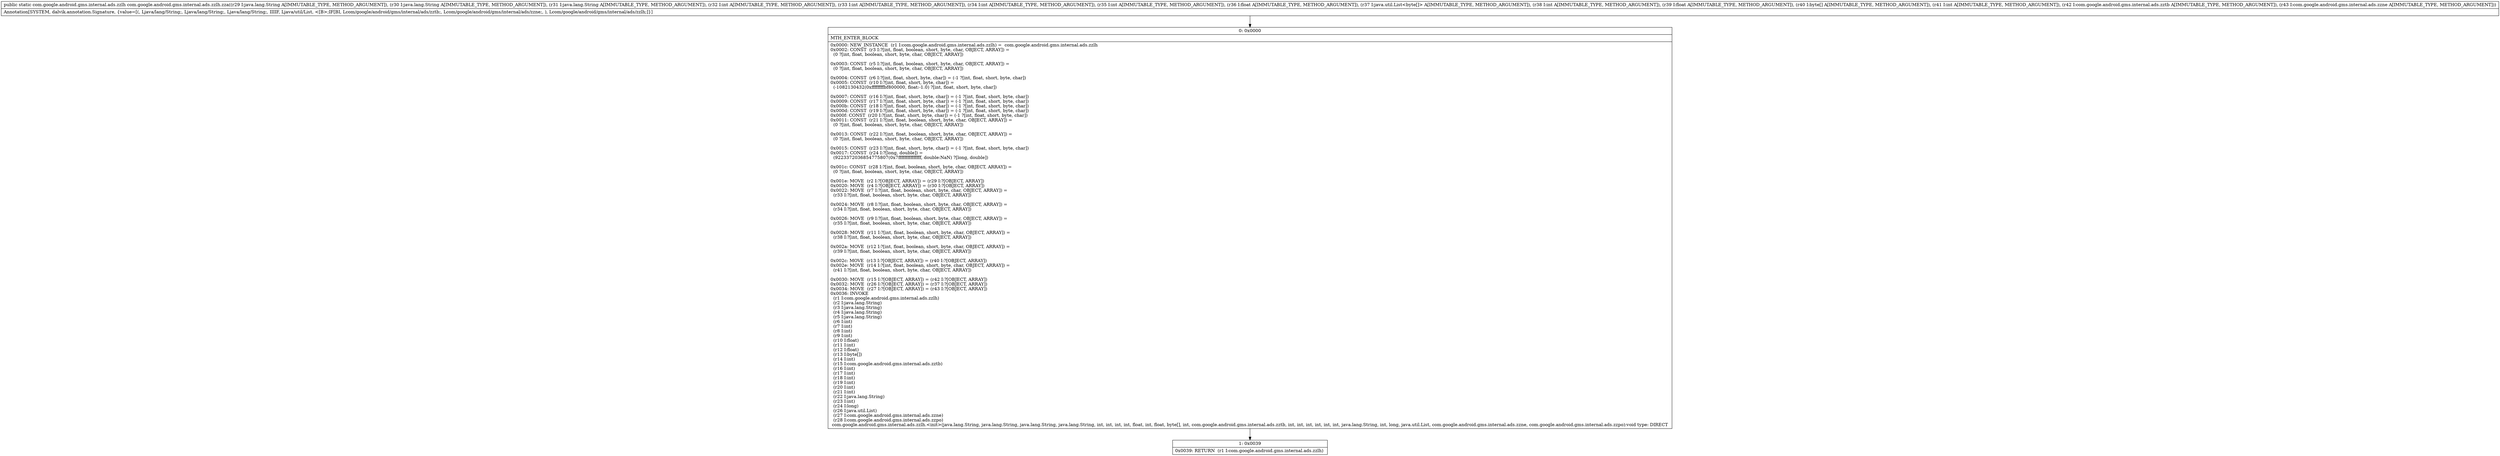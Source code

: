 digraph "CFG forcom.google.android.gms.internal.ads.zzlh.zza(Ljava\/lang\/String;Ljava\/lang\/String;Ljava\/lang\/String;IIIIFLjava\/util\/List;IF[BILcom\/google\/android\/gms\/internal\/ads\/zztb;Lcom\/google\/android\/gms\/internal\/ads\/zzne;)Lcom\/google\/android\/gms\/internal\/ads\/zzlh;" {
Node_0 [shape=record,label="{0\:\ 0x0000|MTH_ENTER_BLOCK\l|0x0000: NEW_INSTANCE  (r1 I:com.google.android.gms.internal.ads.zzlh) =  com.google.android.gms.internal.ads.zzlh \l0x0002: CONST  (r3 I:?[int, float, boolean, short, byte, char, OBJECT, ARRAY]) = \l  (0 ?[int, float, boolean, short, byte, char, OBJECT, ARRAY])\l \l0x0003: CONST  (r5 I:?[int, float, boolean, short, byte, char, OBJECT, ARRAY]) = \l  (0 ?[int, float, boolean, short, byte, char, OBJECT, ARRAY])\l \l0x0004: CONST  (r6 I:?[int, float, short, byte, char]) = (\-1 ?[int, float, short, byte, char]) \l0x0005: CONST  (r10 I:?[int, float, short, byte, char]) = \l  (\-1082130432(0xffffffffbf800000, float:\-1.0) ?[int, float, short, byte, char])\l \l0x0007: CONST  (r16 I:?[int, float, short, byte, char]) = (\-1 ?[int, float, short, byte, char]) \l0x0009: CONST  (r17 I:?[int, float, short, byte, char]) = (\-1 ?[int, float, short, byte, char]) \l0x000b: CONST  (r18 I:?[int, float, short, byte, char]) = (\-1 ?[int, float, short, byte, char]) \l0x000d: CONST  (r19 I:?[int, float, short, byte, char]) = (\-1 ?[int, float, short, byte, char]) \l0x000f: CONST  (r20 I:?[int, float, short, byte, char]) = (\-1 ?[int, float, short, byte, char]) \l0x0011: CONST  (r21 I:?[int, float, boolean, short, byte, char, OBJECT, ARRAY]) = \l  (0 ?[int, float, boolean, short, byte, char, OBJECT, ARRAY])\l \l0x0013: CONST  (r22 I:?[int, float, boolean, short, byte, char, OBJECT, ARRAY]) = \l  (0 ?[int, float, boolean, short, byte, char, OBJECT, ARRAY])\l \l0x0015: CONST  (r23 I:?[int, float, short, byte, char]) = (\-1 ?[int, float, short, byte, char]) \l0x0017: CONST  (r24 I:?[long, double]) = \l  (9223372036854775807(0x7fffffffffffffff, double:NaN) ?[long, double])\l \l0x001c: CONST  (r28 I:?[int, float, boolean, short, byte, char, OBJECT, ARRAY]) = \l  (0 ?[int, float, boolean, short, byte, char, OBJECT, ARRAY])\l \l0x001e: MOVE  (r2 I:?[OBJECT, ARRAY]) = (r29 I:?[OBJECT, ARRAY]) \l0x0020: MOVE  (r4 I:?[OBJECT, ARRAY]) = (r30 I:?[OBJECT, ARRAY]) \l0x0022: MOVE  (r7 I:?[int, float, boolean, short, byte, char, OBJECT, ARRAY]) = \l  (r33 I:?[int, float, boolean, short, byte, char, OBJECT, ARRAY])\l \l0x0024: MOVE  (r8 I:?[int, float, boolean, short, byte, char, OBJECT, ARRAY]) = \l  (r34 I:?[int, float, boolean, short, byte, char, OBJECT, ARRAY])\l \l0x0026: MOVE  (r9 I:?[int, float, boolean, short, byte, char, OBJECT, ARRAY]) = \l  (r35 I:?[int, float, boolean, short, byte, char, OBJECT, ARRAY])\l \l0x0028: MOVE  (r11 I:?[int, float, boolean, short, byte, char, OBJECT, ARRAY]) = \l  (r38 I:?[int, float, boolean, short, byte, char, OBJECT, ARRAY])\l \l0x002a: MOVE  (r12 I:?[int, float, boolean, short, byte, char, OBJECT, ARRAY]) = \l  (r39 I:?[int, float, boolean, short, byte, char, OBJECT, ARRAY])\l \l0x002c: MOVE  (r13 I:?[OBJECT, ARRAY]) = (r40 I:?[OBJECT, ARRAY]) \l0x002e: MOVE  (r14 I:?[int, float, boolean, short, byte, char, OBJECT, ARRAY]) = \l  (r41 I:?[int, float, boolean, short, byte, char, OBJECT, ARRAY])\l \l0x0030: MOVE  (r15 I:?[OBJECT, ARRAY]) = (r42 I:?[OBJECT, ARRAY]) \l0x0032: MOVE  (r26 I:?[OBJECT, ARRAY]) = (r37 I:?[OBJECT, ARRAY]) \l0x0034: MOVE  (r27 I:?[OBJECT, ARRAY]) = (r43 I:?[OBJECT, ARRAY]) \l0x0036: INVOKE  \l  (r1 I:com.google.android.gms.internal.ads.zzlh)\l  (r2 I:java.lang.String)\l  (r3 I:java.lang.String)\l  (r4 I:java.lang.String)\l  (r5 I:java.lang.String)\l  (r6 I:int)\l  (r7 I:int)\l  (r8 I:int)\l  (r9 I:int)\l  (r10 I:float)\l  (r11 I:int)\l  (r12 I:float)\l  (r13 I:byte[])\l  (r14 I:int)\l  (r15 I:com.google.android.gms.internal.ads.zztb)\l  (r16 I:int)\l  (r17 I:int)\l  (r18 I:int)\l  (r19 I:int)\l  (r20 I:int)\l  (r21 I:int)\l  (r22 I:java.lang.String)\l  (r23 I:int)\l  (r24 I:long)\l  (r26 I:java.util.List)\l  (r27 I:com.google.android.gms.internal.ads.zzne)\l  (r28 I:com.google.android.gms.internal.ads.zzpo)\l com.google.android.gms.internal.ads.zzlh.\<init\>(java.lang.String, java.lang.String, java.lang.String, java.lang.String, int, int, int, int, float, int, float, byte[], int, com.google.android.gms.internal.ads.zztb, int, int, int, int, int, int, java.lang.String, int, long, java.util.List, com.google.android.gms.internal.ads.zzne, com.google.android.gms.internal.ads.zzpo):void type: DIRECT \l}"];
Node_1 [shape=record,label="{1\:\ 0x0039|0x0039: RETURN  (r1 I:com.google.android.gms.internal.ads.zzlh) \l}"];
MethodNode[shape=record,label="{public static com.google.android.gms.internal.ads.zzlh com.google.android.gms.internal.ads.zzlh.zza((r29 I:java.lang.String A[IMMUTABLE_TYPE, METHOD_ARGUMENT]), (r30 I:java.lang.String A[IMMUTABLE_TYPE, METHOD_ARGUMENT]), (r31 I:java.lang.String A[IMMUTABLE_TYPE, METHOD_ARGUMENT]), (r32 I:int A[IMMUTABLE_TYPE, METHOD_ARGUMENT]), (r33 I:int A[IMMUTABLE_TYPE, METHOD_ARGUMENT]), (r34 I:int A[IMMUTABLE_TYPE, METHOD_ARGUMENT]), (r35 I:int A[IMMUTABLE_TYPE, METHOD_ARGUMENT]), (r36 I:float A[IMMUTABLE_TYPE, METHOD_ARGUMENT]), (r37 I:java.util.List\<byte[]\> A[IMMUTABLE_TYPE, METHOD_ARGUMENT]), (r38 I:int A[IMMUTABLE_TYPE, METHOD_ARGUMENT]), (r39 I:float A[IMMUTABLE_TYPE, METHOD_ARGUMENT]), (r40 I:byte[] A[IMMUTABLE_TYPE, METHOD_ARGUMENT]), (r41 I:int A[IMMUTABLE_TYPE, METHOD_ARGUMENT]), (r42 I:com.google.android.gms.internal.ads.zztb A[IMMUTABLE_TYPE, METHOD_ARGUMENT]), (r43 I:com.google.android.gms.internal.ads.zzne A[IMMUTABLE_TYPE, METHOD_ARGUMENT]))  | Annotation[SYSTEM, dalvik.annotation.Signature, \{value=[(, Ljava\/lang\/String;, Ljava\/lang\/String;, Ljava\/lang\/String;, IIIIF, Ljava\/util\/List, \<[B\>;IF[BI, Lcom\/google\/android\/gms\/internal\/ads\/zztb;, Lcom\/google\/android\/gms\/internal\/ads\/zzne;, ), Lcom\/google\/android\/gms\/internal\/ads\/zzlh;]\}]\l}"];
MethodNode -> Node_0;
Node_0 -> Node_1;
}

